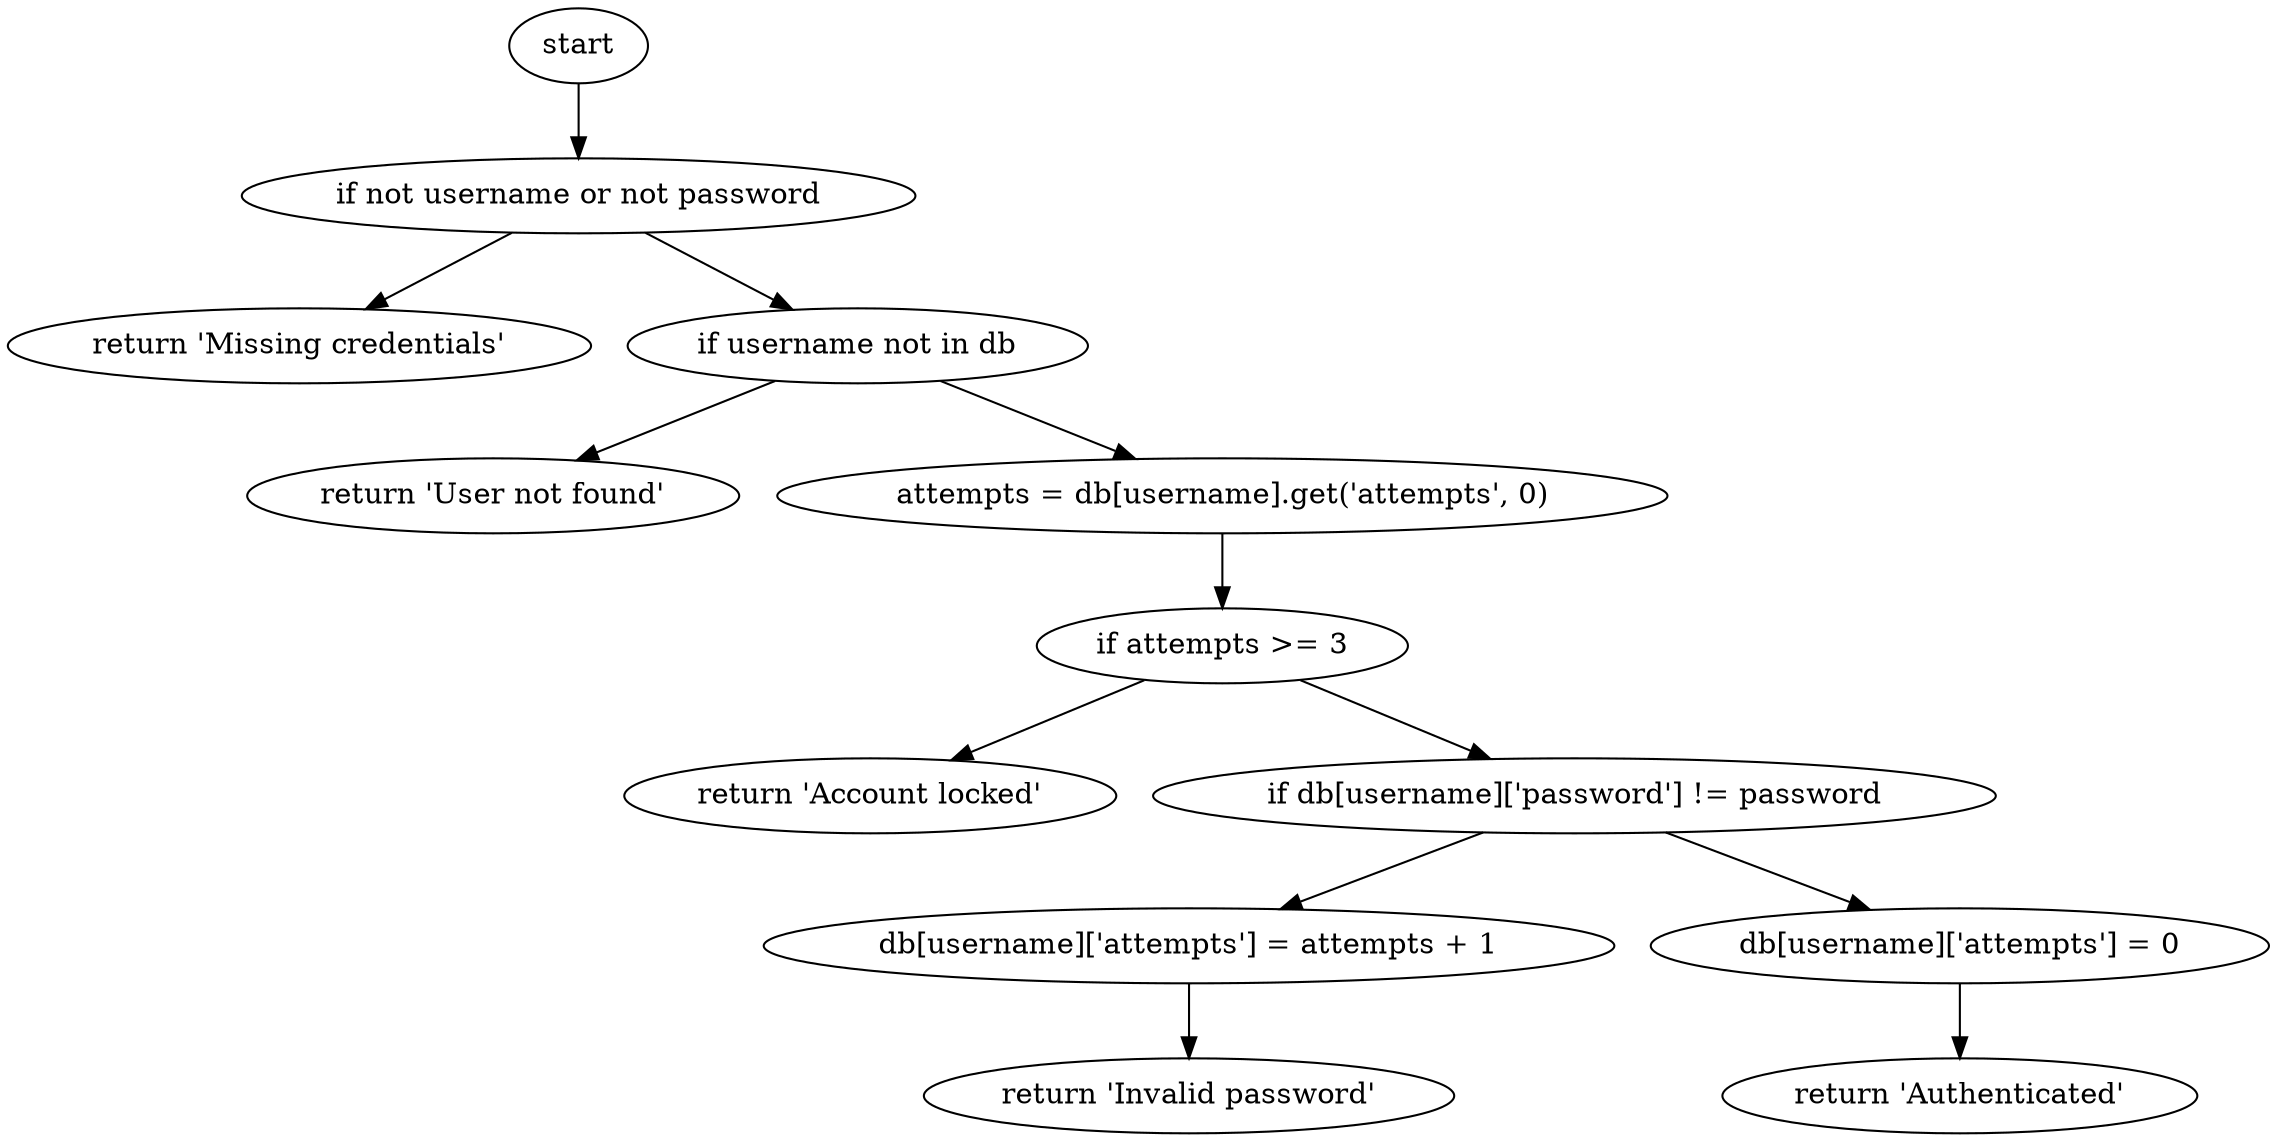 strict digraph {
n0 [label=start];
n1 [label="if not username or not password"];
n2 [label="return 'Missing credentials'"];
n3 [label="if username not in db"];
n4 [label="return 'User not found'"];
n5 [label="attempts = db[username].get('attempts', 0)"];
n6 [label="if attempts >= 3"];
n7 [label="return 'Account locked'"];
n8 [label="if db[username]['password'] != password"];
n9 [label="db[username]['attempts'] = attempts + 1"];
n10 [label="return 'Invalid password'"];
n11 [label="db[username]['attempts'] = 0"];
n12 [label="return 'Authenticated'"];
n0 -> n1;
n1 -> n2;
n1 -> n3;
n3 -> n4;
n3 -> n5;
n5 -> n6;
n6 -> n7;
n6 -> n8;
n8 -> n9;
n8 -> n11;
n9 -> n10;
n11 -> n12;
}
